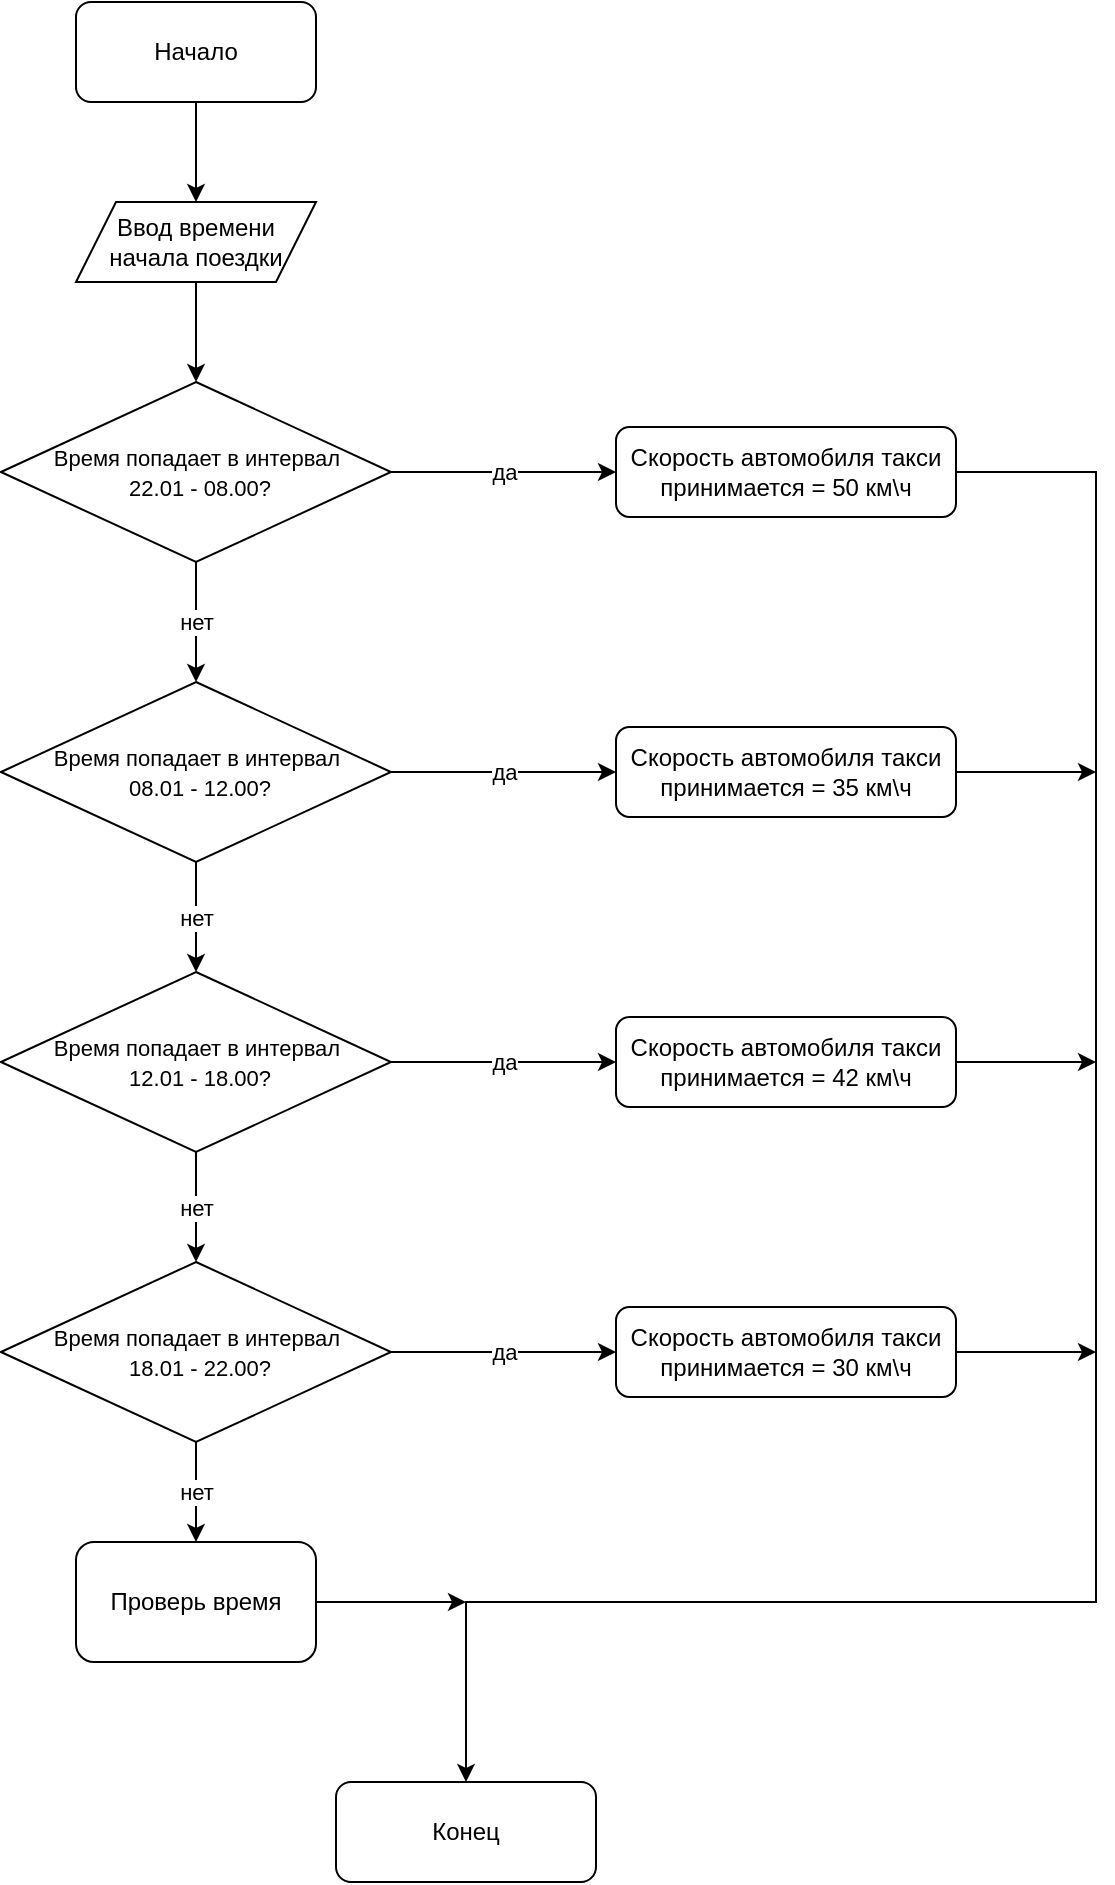<mxfile version="13.6.2" type="device" pages="2"><diagram id="L60NCiZdNYFxhSKrZDZZ" name="Page-1"><mxGraphModel dx="1086" dy="806" grid="1" gridSize="10" guides="1" tooltips="1" connect="1" arrows="1" fold="1" page="1" pageScale="1" pageWidth="827" pageHeight="1169" math="0" shadow="0"><root><mxCell id="0"/><mxCell id="1" parent="0"/><mxCell id="QNh65tL1-GiYzPqs54Ps-4" style="edgeStyle=orthogonalEdgeStyle;rounded=0;orthogonalLoop=1;jettySize=auto;html=1;entryX=0.5;entryY=0;entryDx=0;entryDy=0;" parent="1" source="QNh65tL1-GiYzPqs54Ps-1" target="QNh65tL1-GiYzPqs54Ps-2" edge="1"><mxGeometry relative="1" as="geometry"/></mxCell><mxCell id="QNh65tL1-GiYzPqs54Ps-1" value="Начало" style="rounded=1;whiteSpace=wrap;html=1;" parent="1" vertex="1"><mxGeometry x="200" y="10" width="120" height="50" as="geometry"/></mxCell><mxCell id="QNh65tL1-GiYzPqs54Ps-6" style="edgeStyle=orthogonalEdgeStyle;rounded=0;orthogonalLoop=1;jettySize=auto;html=1;entryX=0.5;entryY=0;entryDx=0;entryDy=0;" parent="1" source="QNh65tL1-GiYzPqs54Ps-2" target="QNh65tL1-GiYzPqs54Ps-5" edge="1"><mxGeometry relative="1" as="geometry"/></mxCell><mxCell id="QNh65tL1-GiYzPqs54Ps-2" value="Ввод времени начала поездки" style="shape=parallelogram;perimeter=parallelogramPerimeter;whiteSpace=wrap;html=1;fixedSize=1;" parent="1" vertex="1"><mxGeometry x="200" y="110" width="120" height="40" as="geometry"/></mxCell><mxCell id="QNh65tL1-GiYzPqs54Ps-10" value="нет" style="edgeStyle=orthogonalEdgeStyle;rounded=0;orthogonalLoop=1;jettySize=auto;html=1;entryX=0.5;entryY=0;entryDx=0;entryDy=0;" parent="1" source="QNh65tL1-GiYzPqs54Ps-5" target="QNh65tL1-GiYzPqs54Ps-7" edge="1"><mxGeometry relative="1" as="geometry"/></mxCell><mxCell id="QNh65tL1-GiYzPqs54Ps-14" value="да" style="edgeStyle=orthogonalEdgeStyle;rounded=0;orthogonalLoop=1;jettySize=auto;html=1;" parent="1" source="QNh65tL1-GiYzPqs54Ps-5" target="QNh65tL1-GiYzPqs54Ps-13" edge="1"><mxGeometry relative="1" as="geometry"/></mxCell><mxCell id="QNh65tL1-GiYzPqs54Ps-5" value="&lt;font style=&quot;font-size: 11px&quot;&gt;Время попадает в интервал&lt;br&gt;&amp;nbsp;22.01 - 08.00?&lt;/font&gt;" style="rhombus;whiteSpace=wrap;html=1;" parent="1" vertex="1"><mxGeometry x="162.5" y="200" width="195" height="90" as="geometry"/></mxCell><mxCell id="QNh65tL1-GiYzPqs54Ps-11" value="нет" style="edgeStyle=orthogonalEdgeStyle;rounded=0;orthogonalLoop=1;jettySize=auto;html=1;entryX=0.5;entryY=0;entryDx=0;entryDy=0;" parent="1" source="QNh65tL1-GiYzPqs54Ps-7" target="QNh65tL1-GiYzPqs54Ps-8" edge="1"><mxGeometry relative="1" as="geometry"/></mxCell><mxCell id="QNh65tL1-GiYzPqs54Ps-18" value="да" style="edgeStyle=orthogonalEdgeStyle;rounded=0;orthogonalLoop=1;jettySize=auto;html=1;entryX=0;entryY=0.5;entryDx=0;entryDy=0;" parent="1" source="QNh65tL1-GiYzPqs54Ps-7" target="QNh65tL1-GiYzPqs54Ps-15" edge="1"><mxGeometry relative="1" as="geometry"/></mxCell><mxCell id="QNh65tL1-GiYzPqs54Ps-7" value="&lt;font style=&quot;font-size: 11px&quot;&gt;Время попадает в интервал&lt;br&gt;&amp;nbsp;08.01 - 12.00?&lt;/font&gt;" style="rhombus;whiteSpace=wrap;html=1;" parent="1" vertex="1"><mxGeometry x="162.5" y="350" width="195" height="90" as="geometry"/></mxCell><mxCell id="QNh65tL1-GiYzPqs54Ps-12" value="нет" style="edgeStyle=orthogonalEdgeStyle;rounded=0;orthogonalLoop=1;jettySize=auto;html=1;" parent="1" source="QNh65tL1-GiYzPqs54Ps-8" target="QNh65tL1-GiYzPqs54Ps-9" edge="1"><mxGeometry relative="1" as="geometry"/></mxCell><mxCell id="QNh65tL1-GiYzPqs54Ps-19" value="да" style="edgeStyle=orthogonalEdgeStyle;rounded=0;orthogonalLoop=1;jettySize=auto;html=1;entryX=0;entryY=0.5;entryDx=0;entryDy=0;" parent="1" source="QNh65tL1-GiYzPqs54Ps-8" target="QNh65tL1-GiYzPqs54Ps-16" edge="1"><mxGeometry relative="1" as="geometry"/></mxCell><mxCell id="QNh65tL1-GiYzPqs54Ps-8" value="&lt;font style=&quot;font-size: 11px&quot;&gt;Время попадает в интервал&lt;br&gt;&amp;nbsp;12.01 - 18.00?&lt;/font&gt;" style="rhombus;whiteSpace=wrap;html=1;" parent="1" vertex="1"><mxGeometry x="162.5" y="495" width="195" height="90" as="geometry"/></mxCell><mxCell id="QNh65tL1-GiYzPqs54Ps-20" value="да" style="edgeStyle=orthogonalEdgeStyle;rounded=0;orthogonalLoop=1;jettySize=auto;html=1;entryX=0;entryY=0.5;entryDx=0;entryDy=0;" parent="1" source="QNh65tL1-GiYzPqs54Ps-9" target="QNh65tL1-GiYzPqs54Ps-17" edge="1"><mxGeometry relative="1" as="geometry"/></mxCell><mxCell id="QNh65tL1-GiYzPqs54Ps-22" value="нет" style="edgeStyle=orthogonalEdgeStyle;rounded=0;orthogonalLoop=1;jettySize=auto;html=1;entryX=0.5;entryY=0;entryDx=0;entryDy=0;" parent="1" source="QNh65tL1-GiYzPqs54Ps-9" target="QNh65tL1-GiYzPqs54Ps-21" edge="1"><mxGeometry relative="1" as="geometry"/></mxCell><mxCell id="QNh65tL1-GiYzPqs54Ps-9" value="&lt;font style=&quot;font-size: 11px&quot;&gt;Время попадает в интервал&lt;br&gt;&amp;nbsp;18.01 - 22.00?&lt;/font&gt;" style="rhombus;whiteSpace=wrap;html=1;" parent="1" vertex="1"><mxGeometry x="162.5" y="640" width="195" height="90" as="geometry"/></mxCell><mxCell id="_5NqsBELsn6fB1dq6zZ--12" style="edgeStyle=orthogonalEdgeStyle;rounded=0;orthogonalLoop=1;jettySize=auto;html=1;entryX=0.5;entryY=0;entryDx=0;entryDy=0;" edge="1" parent="1" source="QNh65tL1-GiYzPqs54Ps-13" target="_5NqsBELsn6fB1dq6zZ--8"><mxGeometry relative="1" as="geometry"><mxPoint x="395" y="890" as="targetPoint"/><Array as="points"><mxPoint x="710" y="245"/><mxPoint x="710" y="810"/><mxPoint x="395" y="810"/></Array></mxGeometry></mxCell><mxCell id="QNh65tL1-GiYzPqs54Ps-13" value="Скорость автомобиля такси принимается = 50 км\ч" style="rounded=1;whiteSpace=wrap;html=1;" parent="1" vertex="1"><mxGeometry x="470" y="222.5" width="170" height="45" as="geometry"/></mxCell><mxCell id="_5NqsBELsn6fB1dq6zZ--13" style="edgeStyle=orthogonalEdgeStyle;rounded=0;orthogonalLoop=1;jettySize=auto;html=1;" edge="1" parent="1" source="QNh65tL1-GiYzPqs54Ps-15"><mxGeometry relative="1" as="geometry"><mxPoint x="710" y="395" as="targetPoint"/></mxGeometry></mxCell><mxCell id="QNh65tL1-GiYzPqs54Ps-15" value="Скорость автомобиля такси принимается = 35 км\ч" style="rounded=1;whiteSpace=wrap;html=1;" parent="1" vertex="1"><mxGeometry x="470" y="372.5" width="170" height="45" as="geometry"/></mxCell><mxCell id="_5NqsBELsn6fB1dq6zZ--7" style="edgeStyle=orthogonalEdgeStyle;rounded=0;orthogonalLoop=1;jettySize=auto;html=1;" edge="1" parent="1" source="QNh65tL1-GiYzPqs54Ps-16"><mxGeometry relative="1" as="geometry"><mxPoint x="710" y="540" as="targetPoint"/></mxGeometry></mxCell><mxCell id="QNh65tL1-GiYzPqs54Ps-16" value="Скорость автомобиля такси принимается = 42 км\ч" style="rounded=1;whiteSpace=wrap;html=1;" parent="1" vertex="1"><mxGeometry x="470" y="517.5" width="170" height="45" as="geometry"/></mxCell><mxCell id="_5NqsBELsn6fB1dq6zZ--6" style="edgeStyle=orthogonalEdgeStyle;rounded=0;orthogonalLoop=1;jettySize=auto;html=1;" edge="1" parent="1" source="QNh65tL1-GiYzPqs54Ps-17"><mxGeometry relative="1" as="geometry"><mxPoint x="710" y="685" as="targetPoint"/></mxGeometry></mxCell><mxCell id="QNh65tL1-GiYzPqs54Ps-17" value="Скорость автомобиля такси принимается = 30 км\ч" style="rounded=1;whiteSpace=wrap;html=1;" parent="1" vertex="1"><mxGeometry x="470" y="662.5" width="170" height="45" as="geometry"/></mxCell><mxCell id="_5NqsBELsn6fB1dq6zZ--11" style="edgeStyle=orthogonalEdgeStyle;rounded=0;orthogonalLoop=1;jettySize=auto;html=1;" edge="1" parent="1" source="QNh65tL1-GiYzPqs54Ps-21"><mxGeometry relative="1" as="geometry"><mxPoint x="395" y="810" as="targetPoint"/></mxGeometry></mxCell><mxCell id="QNh65tL1-GiYzPqs54Ps-21" value="Проверь время" style="rounded=1;whiteSpace=wrap;html=1;" parent="1" vertex="1"><mxGeometry x="200" y="780" width="120" height="60" as="geometry"/></mxCell><mxCell id="_5NqsBELsn6fB1dq6zZ--8" value="Конец" style="rounded=1;whiteSpace=wrap;html=1;" vertex="1" parent="1"><mxGeometry x="330" y="900" width="130" height="50" as="geometry"/></mxCell></root></mxGraphModel></diagram><diagram id="TGK1ffsN2YcuZ-Plk6SJ" name="Page-2"><mxGraphModel dx="920" dy="773" grid="1" gridSize="10" guides="1" tooltips="1" connect="1" arrows="1" fold="1" page="1" pageScale="1" pageWidth="827" pageHeight="1169" math="0" shadow="0"><root><mxCell id="tmQA0PqMkH3EinOuN0oE-0"/><mxCell id="tmQA0PqMkH3EinOuN0oE-1" parent="tmQA0PqMkH3EinOuN0oE-0"/><mxCell id="nmh6adeCAw3TRr2UoOa5-0" style="edgeStyle=orthogonalEdgeStyle;rounded=0;orthogonalLoop=1;jettySize=auto;html=1;entryX=0.5;entryY=0;entryDx=0;entryDy=0;" edge="1" parent="tmQA0PqMkH3EinOuN0oE-1" source="nmh6adeCAw3TRr2UoOa5-1" target="nmh6adeCAw3TRr2UoOa5-3"><mxGeometry relative="1" as="geometry"/></mxCell><mxCell id="nmh6adeCAw3TRr2UoOa5-1" value="Начало" style="rounded=1;whiteSpace=wrap;html=1;" vertex="1" parent="tmQA0PqMkH3EinOuN0oE-1"><mxGeometry x="200" y="10" width="120" height="50" as="geometry"/></mxCell><mxCell id="nmh6adeCAw3TRr2UoOa5-2" style="edgeStyle=orthogonalEdgeStyle;rounded=0;orthogonalLoop=1;jettySize=auto;html=1;entryX=0.5;entryY=0;entryDx=0;entryDy=0;" edge="1" parent="tmQA0PqMkH3EinOuN0oE-1" source="nmh6adeCAw3TRr2UoOa5-3" target="nmh6adeCAw3TRr2UoOa5-6"><mxGeometry relative="1" as="geometry"/></mxCell><mxCell id="nmh6adeCAw3TRr2UoOa5-3" value="Ввод времени начала поездки" style="shape=parallelogram;perimeter=parallelogramPerimeter;whiteSpace=wrap;html=1;fixedSize=1;" vertex="1" parent="tmQA0PqMkH3EinOuN0oE-1"><mxGeometry x="200" y="110" width="120" height="40" as="geometry"/></mxCell><mxCell id="nmh6adeCAw3TRr2UoOa5-4" value="нет" style="edgeStyle=orthogonalEdgeStyle;rounded=0;orthogonalLoop=1;jettySize=auto;html=1;entryX=0.5;entryY=0;entryDx=0;entryDy=0;" edge="1" parent="tmQA0PqMkH3EinOuN0oE-1" source="nmh6adeCAw3TRr2UoOa5-6" target="nmh6adeCAw3TRr2UoOa5-9"><mxGeometry relative="1" as="geometry"/></mxCell><mxCell id="nmh6adeCAw3TRr2UoOa5-5" value="да" style="edgeStyle=orthogonalEdgeStyle;rounded=0;orthogonalLoop=1;jettySize=auto;html=1;" edge="1" parent="tmQA0PqMkH3EinOuN0oE-1" source="nmh6adeCAw3TRr2UoOa5-6" target="nmh6adeCAw3TRr2UoOa5-16"><mxGeometry relative="1" as="geometry"/></mxCell><mxCell id="nmh6adeCAw3TRr2UoOa5-6" value="&lt;font style=&quot;font-size: 11px&quot;&gt;Время попадает в интервал&lt;br&gt;&amp;nbsp;22.01 - 08.00?&lt;/font&gt;" style="rhombus;whiteSpace=wrap;html=1;" vertex="1" parent="tmQA0PqMkH3EinOuN0oE-1"><mxGeometry x="162.5" y="200" width="195" height="90" as="geometry"/></mxCell><mxCell id="nmh6adeCAw3TRr2UoOa5-7" value="нет" style="edgeStyle=orthogonalEdgeStyle;rounded=0;orthogonalLoop=1;jettySize=auto;html=1;entryX=0.5;entryY=0;entryDx=0;entryDy=0;" edge="1" parent="tmQA0PqMkH3EinOuN0oE-1" source="nmh6adeCAw3TRr2UoOa5-9" target="nmh6adeCAw3TRr2UoOa5-12"><mxGeometry relative="1" as="geometry"/></mxCell><mxCell id="nmh6adeCAw3TRr2UoOa5-8" value="да" style="edgeStyle=orthogonalEdgeStyle;rounded=0;orthogonalLoop=1;jettySize=auto;html=1;entryX=0;entryY=0.5;entryDx=0;entryDy=0;" edge="1" parent="tmQA0PqMkH3EinOuN0oE-1" source="nmh6adeCAw3TRr2UoOa5-9" target="nmh6adeCAw3TRr2UoOa5-17"><mxGeometry relative="1" as="geometry"/></mxCell><mxCell id="nmh6adeCAw3TRr2UoOa5-9" value="&lt;font style=&quot;font-size: 11px&quot;&gt;Время попадает в интервал&lt;br&gt;&amp;nbsp;08.01 - 12.00?&lt;/font&gt;" style="rhombus;whiteSpace=wrap;html=1;" vertex="1" parent="tmQA0PqMkH3EinOuN0oE-1"><mxGeometry x="162.5" y="350" width="195" height="90" as="geometry"/></mxCell><mxCell id="nmh6adeCAw3TRr2UoOa5-10" value="нет" style="edgeStyle=orthogonalEdgeStyle;rounded=0;orthogonalLoop=1;jettySize=auto;html=1;" edge="1" parent="tmQA0PqMkH3EinOuN0oE-1" source="nmh6adeCAw3TRr2UoOa5-12" target="nmh6adeCAw3TRr2UoOa5-15"><mxGeometry relative="1" as="geometry"/></mxCell><mxCell id="nmh6adeCAw3TRr2UoOa5-11" value="да" style="edgeStyle=orthogonalEdgeStyle;rounded=0;orthogonalLoop=1;jettySize=auto;html=1;entryX=0;entryY=0.5;entryDx=0;entryDy=0;" edge="1" parent="tmQA0PqMkH3EinOuN0oE-1" source="nmh6adeCAw3TRr2UoOa5-12" target="nmh6adeCAw3TRr2UoOa5-18"><mxGeometry relative="1" as="geometry"/></mxCell><mxCell id="nmh6adeCAw3TRr2UoOa5-12" value="&lt;font style=&quot;font-size: 11px&quot;&gt;Время попадает в интервал&lt;br&gt;&amp;nbsp;12.01 - 18.00?&lt;/font&gt;" style="rhombus;whiteSpace=wrap;html=1;" vertex="1" parent="tmQA0PqMkH3EinOuN0oE-1"><mxGeometry x="162.5" y="495" width="195" height="90" as="geometry"/></mxCell><mxCell id="nmh6adeCAw3TRr2UoOa5-13" value="да" style="edgeStyle=orthogonalEdgeStyle;rounded=0;orthogonalLoop=1;jettySize=auto;html=1;entryX=0;entryY=0.5;entryDx=0;entryDy=0;" edge="1" parent="tmQA0PqMkH3EinOuN0oE-1" source="nmh6adeCAw3TRr2UoOa5-15" target="nmh6adeCAw3TRr2UoOa5-19"><mxGeometry relative="1" as="geometry"/></mxCell><mxCell id="nmh6adeCAw3TRr2UoOa5-14" value="нет" style="edgeStyle=orthogonalEdgeStyle;rounded=0;orthogonalLoop=1;jettySize=auto;html=1;entryX=0.5;entryY=0;entryDx=0;entryDy=0;" edge="1" parent="tmQA0PqMkH3EinOuN0oE-1" source="nmh6adeCAw3TRr2UoOa5-15" target="nmh6adeCAw3TRr2UoOa5-20"><mxGeometry relative="1" as="geometry"/></mxCell><mxCell id="nmh6adeCAw3TRr2UoOa5-15" value="&lt;font style=&quot;font-size: 11px&quot;&gt;Время попадает в интервал&lt;br&gt;&amp;nbsp;18.01 - 22.00?&lt;/font&gt;" style="rhombus;whiteSpace=wrap;html=1;" vertex="1" parent="tmQA0PqMkH3EinOuN0oE-1"><mxGeometry x="162.5" y="640" width="195" height="90" as="geometry"/></mxCell><mxCell id="nmh6adeCAw3TRr2UoOa5-26" style="edgeStyle=orthogonalEdgeStyle;rounded=0;orthogonalLoop=1;jettySize=auto;html=1;entryX=0.75;entryY=0;entryDx=0;entryDy=0;" edge="1" parent="tmQA0PqMkH3EinOuN0oE-1" source="nmh6adeCAw3TRr2UoOa5-16" target="nmh6adeCAw3TRr2UoOa5-21"><mxGeometry relative="1" as="geometry"/></mxCell><mxCell id="nmh6adeCAw3TRr2UoOa5-16" value="Скорость автомобиля такси принимается = 50 км\ч" style="rounded=1;whiteSpace=wrap;html=1;" vertex="1" parent="tmQA0PqMkH3EinOuN0oE-1"><mxGeometry x="470" y="222.5" width="170" height="45" as="geometry"/></mxCell><mxCell id="nmh6adeCAw3TRr2UoOa5-27" style="edgeStyle=orthogonalEdgeStyle;rounded=0;orthogonalLoop=1;jettySize=auto;html=1;" edge="1" parent="tmQA0PqMkH3EinOuN0oE-1" source="nmh6adeCAw3TRr2UoOa5-17"><mxGeometry relative="1" as="geometry"><mxPoint x="740" y="395" as="targetPoint"/></mxGeometry></mxCell><mxCell id="nmh6adeCAw3TRr2UoOa5-17" value="Скорость автомобиля такси принимается = 35 км\ч" style="rounded=1;whiteSpace=wrap;html=1;" vertex="1" parent="tmQA0PqMkH3EinOuN0oE-1"><mxGeometry x="470" y="372.5" width="170" height="45" as="geometry"/></mxCell><mxCell id="nmh6adeCAw3TRr2UoOa5-28" style="edgeStyle=orthogonalEdgeStyle;rounded=0;orthogonalLoop=1;jettySize=auto;html=1;" edge="1" parent="tmQA0PqMkH3EinOuN0oE-1" source="nmh6adeCAw3TRr2UoOa5-18"><mxGeometry relative="1" as="geometry"><mxPoint x="740" y="540" as="targetPoint"/></mxGeometry></mxCell><mxCell id="nmh6adeCAw3TRr2UoOa5-18" value="Скорость автомобиля такси принимается = 42 км\ч" style="rounded=1;whiteSpace=wrap;html=1;" vertex="1" parent="tmQA0PqMkH3EinOuN0oE-1"><mxGeometry x="470" y="517.5" width="170" height="45" as="geometry"/></mxCell><mxCell id="nmh6adeCAw3TRr2UoOa5-29" style="edgeStyle=orthogonalEdgeStyle;rounded=0;orthogonalLoop=1;jettySize=auto;html=1;" edge="1" parent="tmQA0PqMkH3EinOuN0oE-1" source="nmh6adeCAw3TRr2UoOa5-19"><mxGeometry relative="1" as="geometry"><mxPoint x="740" y="685" as="targetPoint"/></mxGeometry></mxCell><mxCell id="nmh6adeCAw3TRr2UoOa5-19" value="Скорость автомобиля такси принимается = 30 км\ч" style="rounded=1;whiteSpace=wrap;html=1;" vertex="1" parent="tmQA0PqMkH3EinOuN0oE-1"><mxGeometry x="470" y="662.5" width="170" height="45" as="geometry"/></mxCell><mxCell id="nmh6adeCAw3TRr2UoOa5-20" value="Проверь время" style="rounded=1;whiteSpace=wrap;html=1;" vertex="1" parent="tmQA0PqMkH3EinOuN0oE-1"><mxGeometry x="20" y="707.5" width="120" height="60" as="geometry"/></mxCell><mxCell id="nmh6adeCAw3TRr2UoOa5-36" style="edgeStyle=orthogonalEdgeStyle;rounded=0;orthogonalLoop=1;jettySize=auto;html=1;" edge="1" parent="tmQA0PqMkH3EinOuN0oE-1" source="nmh6adeCAw3TRr2UoOa5-21" target="nmh6adeCAw3TRr2UoOa5-22"><mxGeometry relative="1" as="geometry"/></mxCell><mxCell id="nmh6adeCAw3TRr2UoOa5-21" value="Ввод адреса&lt;br&gt;&amp;nbsp;в поле откуда" style="shape=parallelogram;perimeter=parallelogramPerimeter;whiteSpace=wrap;html=1;fixedSize=1;" vertex="1" parent="tmQA0PqMkH3EinOuN0oE-1"><mxGeometry x="650" y="740" width="120" height="60" as="geometry"/></mxCell><mxCell id="nmh6adeCAw3TRr2UoOa5-37" style="edgeStyle=orthogonalEdgeStyle;rounded=0;orthogonalLoop=1;jettySize=auto;html=1;entryX=0.5;entryY=0;entryDx=0;entryDy=0;" edge="1" parent="tmQA0PqMkH3EinOuN0oE-1" source="nmh6adeCAw3TRr2UoOa5-22" target="nmh6adeCAw3TRr2UoOa5-23"><mxGeometry relative="1" as="geometry"><Array as="points"><mxPoint x="630" y="900"/><mxPoint x="510" y="900"/></Array></mxGeometry></mxCell><mxCell id="nmh6adeCAw3TRr2UoOa5-22" value="Ввод адреса&lt;br&gt;&amp;nbsp;в поле куда" style="shape=parallelogram;perimeter=parallelogramPerimeter;whiteSpace=wrap;html=1;fixedSize=1;" vertex="1" parent="tmQA0PqMkH3EinOuN0oE-1"><mxGeometry x="570" y="830" width="120" height="60" as="geometry"/></mxCell><mxCell id="nmh6adeCAw3TRr2UoOa5-38" style="edgeStyle=orthogonalEdgeStyle;rounded=0;orthogonalLoop=1;jettySize=auto;html=1;entryX=0.5;entryY=0;entryDx=0;entryDy=0;" edge="1" parent="tmQA0PqMkH3EinOuN0oE-1" source="nmh6adeCAw3TRr2UoOa5-23" target="nmh6adeCAw3TRr2UoOa5-24"><mxGeometry relative="1" as="geometry"><Array as="points"><mxPoint x="510" y="990"/><mxPoint x="380" y="990"/></Array></mxGeometry></mxCell><mxCell id="nmh6adeCAw3TRr2UoOa5-23" value="Выбор режима поездки &quot;Свой&quot;" style="shape=parallelogram;perimeter=parallelogramPerimeter;whiteSpace=wrap;html=1;fixedSize=1;" vertex="1" parent="tmQA0PqMkH3EinOuN0oE-1"><mxGeometry x="450" y="920" width="120" height="60" as="geometry"/></mxCell><mxCell id="nmh6adeCAw3TRr2UoOa5-34" style="edgeStyle=orthogonalEdgeStyle;rounded=0;orthogonalLoop=1;jettySize=auto;html=1;" edge="1" parent="tmQA0PqMkH3EinOuN0oE-1" source="nmh6adeCAw3TRr2UoOa5-24" target="nmh6adeCAw3TRr2UoOa5-25"><mxGeometry relative="1" as="geometry"/></mxCell><mxCell id="nmh6adeCAw3TRr2UoOa5-24" value="Выбор &lt;br&gt;транспорта &quot;Такси&quot;" style="shape=parallelogram;perimeter=parallelogramPerimeter;whiteSpace=wrap;html=1;fixedSize=1;" vertex="1" parent="tmQA0PqMkH3EinOuN0oE-1"><mxGeometry x="310" y="1010" width="140" height="60" as="geometry"/></mxCell><mxCell id="nmh6adeCAw3TRr2UoOa5-25" value="Нажать на кнопку вызвать такси" style="rounded=1;whiteSpace=wrap;html=1;" vertex="1" parent="tmQA0PqMkH3EinOuN0oE-1"><mxGeometry x="320" y="1100" width="120" height="60" as="geometry"/></mxCell></root></mxGraphModel></diagram></mxfile>